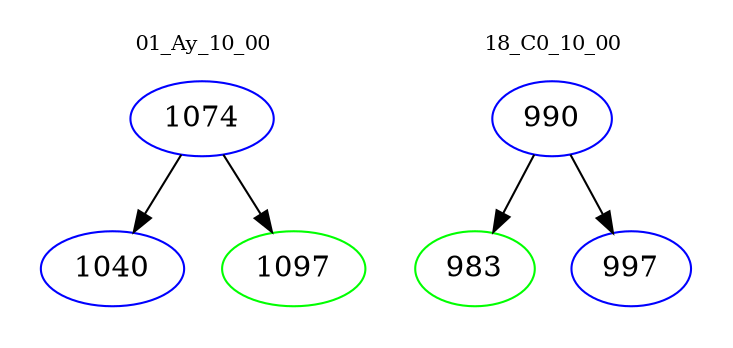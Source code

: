 digraph{
subgraph cluster_0 {
color = white
label = "01_Ay_10_00";
fontsize=10;
T0_1074 [label="1074", color="blue"]
T0_1074 -> T0_1040 [color="black"]
T0_1040 [label="1040", color="blue"]
T0_1074 -> T0_1097 [color="black"]
T0_1097 [label="1097", color="green"]
}
subgraph cluster_1 {
color = white
label = "18_C0_10_00";
fontsize=10;
T1_990 [label="990", color="blue"]
T1_990 -> T1_983 [color="black"]
T1_983 [label="983", color="green"]
T1_990 -> T1_997 [color="black"]
T1_997 [label="997", color="blue"]
}
}
